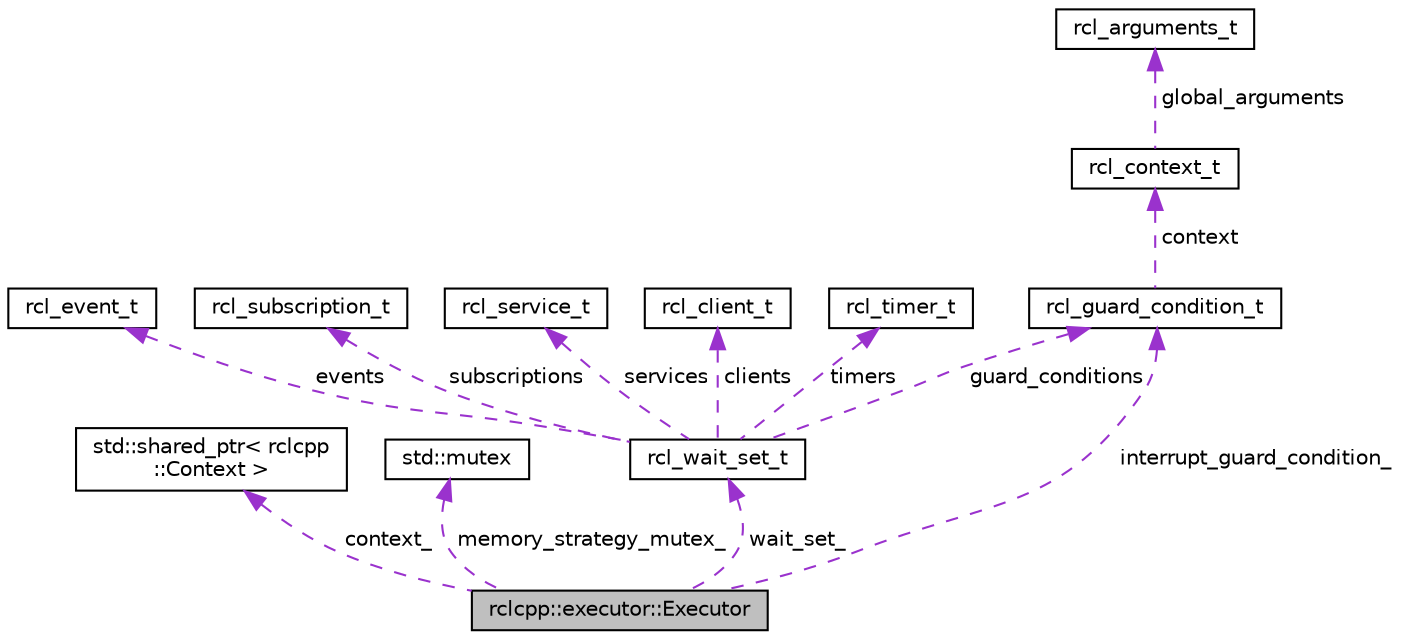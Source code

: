 digraph "rclcpp::executor::Executor"
{
  edge [fontname="Helvetica",fontsize="10",labelfontname="Helvetica",labelfontsize="10"];
  node [fontname="Helvetica",fontsize="10",shape=record];
  Node3 [label="rclcpp::executor::Executor",height=0.2,width=0.4,color="black", fillcolor="grey75", style="filled", fontcolor="black"];
  Node4 -> Node3 [dir="back",color="darkorchid3",fontsize="10",style="dashed",label=" context_" ,fontname="Helvetica"];
  Node4 [label="std::shared_ptr\< rclcpp\l::Context \>",height=0.2,width=0.4,color="black", fillcolor="white", style="filled",URL="/tmp/tmp.Txb212H7Lz/doxygen_tag_files/cppreference-doxygen-web.tag.xml$cpp/memory/shared_ptr.html"];
  Node5 -> Node3 [dir="back",color="darkorchid3",fontsize="10",style="dashed",label=" memory_strategy_mutex_" ,fontname="Helvetica"];
  Node5 [label="std::mutex",height=0.2,width=0.4,color="black", fillcolor="white", style="filled",URL="/tmp/tmp.Txb212H7Lz/doxygen_tag_files/cppreference-doxygen-web.tag.xml$cpp/thread/mutex.html"];
  Node6 -> Node3 [dir="back",color="darkorchid3",fontsize="10",style="dashed",label=" interrupt_guard_condition_" ,fontname="Helvetica"];
  Node6 [label="rcl_guard_condition_t",height=0.2,width=0.4,color="black", fillcolor="white", style="filled",URL="/tmp/tmp.Txb212H7Lz/doxygen_tag_files/rcl.tag$structrcl__guard__condition__t.html"];
  Node7 -> Node6 [dir="back",color="darkorchid3",fontsize="10",style="dashed",label=" context" ,fontname="Helvetica"];
  Node7 [label="rcl_context_t",height=0.2,width=0.4,color="black", fillcolor="white", style="filled",URL="/tmp/tmp.Txb212H7Lz/doxygen_tag_files/rcl.tag$structrcl__context__t.html"];
  Node8 -> Node7 [dir="back",color="darkorchid3",fontsize="10",style="dashed",label=" global_arguments" ,fontname="Helvetica"];
  Node8 [label="rcl_arguments_t",height=0.2,width=0.4,color="black", fillcolor="white", style="filled",URL="/tmp/tmp.Txb212H7Lz/doxygen_tag_files/rcl.tag$structrcl__arguments__t.html"];
  Node9 -> Node3 [dir="back",color="darkorchid3",fontsize="10",style="dashed",label=" wait_set_" ,fontname="Helvetica"];
  Node9 [label="rcl_wait_set_t",height=0.2,width=0.4,color="black", fillcolor="white", style="filled",URL="/tmp/tmp.Txb212H7Lz/doxygen_tag_files/rcl.tag$structrcl__wait__set__t.html"];
  Node10 -> Node9 [dir="back",color="darkorchid3",fontsize="10",style="dashed",label=" events" ,fontname="Helvetica"];
  Node10 [label="rcl_event_t",height=0.2,width=0.4,color="black", fillcolor="white", style="filled",URL="/tmp/tmp.Txb212H7Lz/doxygen_tag_files/rcl.tag$structrcl__event__t.html"];
  Node11 -> Node9 [dir="back",color="darkorchid3",fontsize="10",style="dashed",label=" subscriptions" ,fontname="Helvetica"];
  Node11 [label="rcl_subscription_t",height=0.2,width=0.4,color="black", fillcolor="white", style="filled",URL="/tmp/tmp.Txb212H7Lz/doxygen_tag_files/rcl.tag$structrcl__subscription__t.html"];
  Node12 -> Node9 [dir="back",color="darkorchid3",fontsize="10",style="dashed",label=" services" ,fontname="Helvetica"];
  Node12 [label="rcl_service_t",height=0.2,width=0.4,color="black", fillcolor="white", style="filled",URL="/tmp/tmp.Txb212H7Lz/doxygen_tag_files/rcl.tag$structrcl__service__t.html"];
  Node6 -> Node9 [dir="back",color="darkorchid3",fontsize="10",style="dashed",label=" guard_conditions" ,fontname="Helvetica"];
  Node13 -> Node9 [dir="back",color="darkorchid3",fontsize="10",style="dashed",label=" clients" ,fontname="Helvetica"];
  Node13 [label="rcl_client_t",height=0.2,width=0.4,color="black", fillcolor="white", style="filled",URL="/tmp/tmp.Txb212H7Lz/doxygen_tag_files/rcl.tag$structrcl__client__t.html"];
  Node14 -> Node9 [dir="back",color="darkorchid3",fontsize="10",style="dashed",label=" timers" ,fontname="Helvetica"];
  Node14 [label="rcl_timer_t",height=0.2,width=0.4,color="black", fillcolor="white", style="filled",URL="/tmp/tmp.Txb212H7Lz/doxygen_tag_files/rcl.tag$structrcl__timer__t.html"];
}
